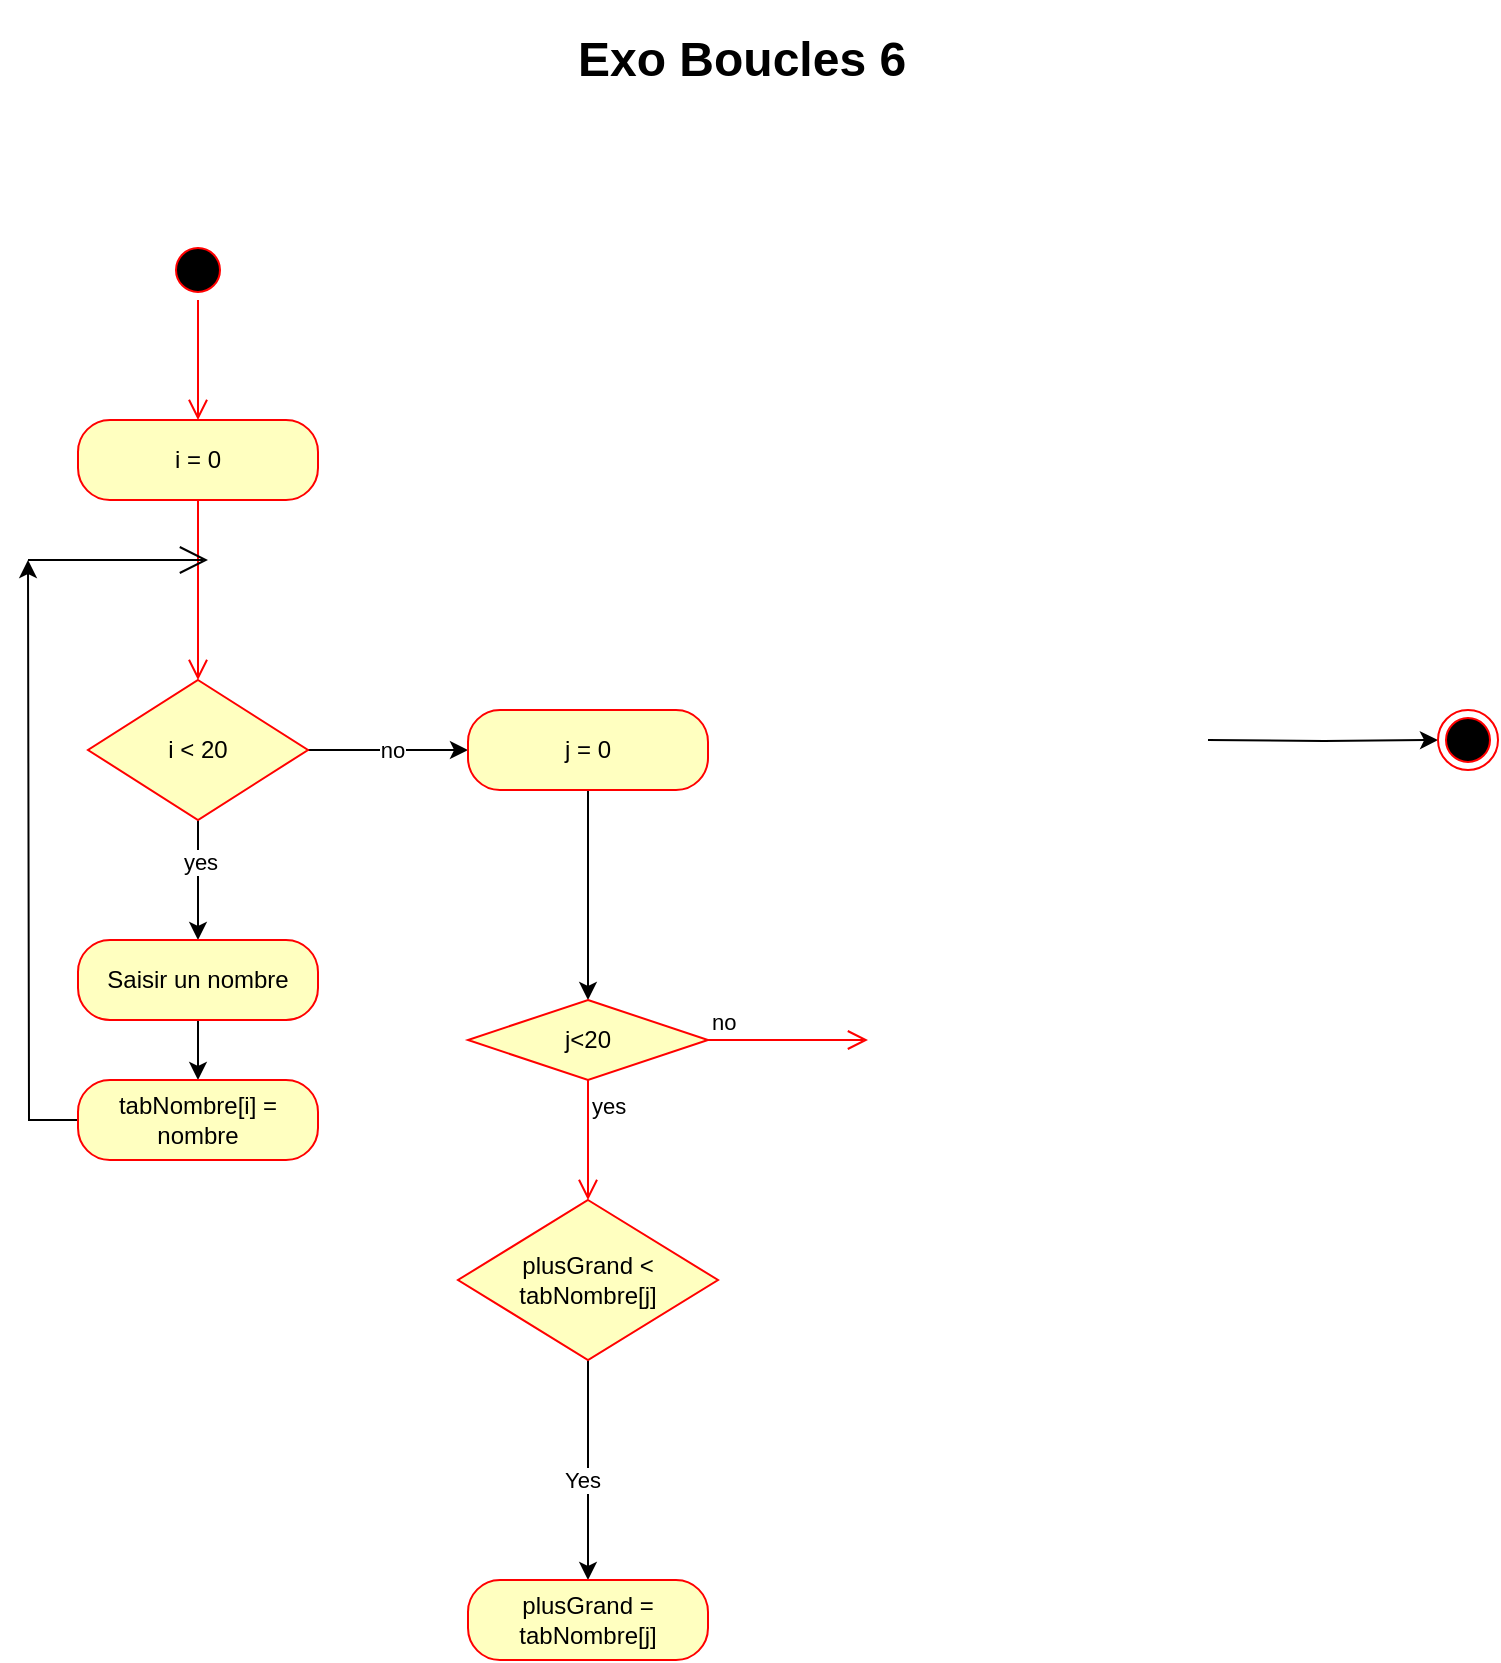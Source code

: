 <mxfile version="21.6.1" type="device">
  <diagram name="Page-1" id="HczYbfdQyJhawM9cD-nA">
    <mxGraphModel dx="1418" dy="828" grid="1" gridSize="10" guides="1" tooltips="1" connect="1" arrows="1" fold="1" page="1" pageScale="1" pageWidth="827" pageHeight="1169" math="0" shadow="0">
      <root>
        <mxCell id="0" />
        <mxCell id="1" parent="0" />
        <mxCell id="Eea6S4hzGm5I5zmDBsWW-1" value="&lt;h1&gt;Exo Boucles 6&lt;/h1&gt;" style="text;html=1;strokeColor=none;fillColor=none;spacing=5;spacingTop=-20;whiteSpace=wrap;overflow=hidden;rounded=0;" vertex="1" parent="1">
          <mxGeometry x="310" y="10" width="190" height="50" as="geometry" />
        </mxCell>
        <mxCell id="Eea6S4hzGm5I5zmDBsWW-2" value="" style="ellipse;html=1;shape=startState;fillColor=#000000;strokeColor=#ff0000;" vertex="1" parent="1">
          <mxGeometry x="110" y="120" width="30" height="30" as="geometry" />
        </mxCell>
        <mxCell id="Eea6S4hzGm5I5zmDBsWW-3" value="" style="edgeStyle=orthogonalEdgeStyle;html=1;verticalAlign=bottom;endArrow=open;endSize=8;strokeColor=#ff0000;rounded=0;" edge="1" source="Eea6S4hzGm5I5zmDBsWW-2" parent="1">
          <mxGeometry relative="1" as="geometry">
            <mxPoint x="125" y="210" as="targetPoint" />
          </mxGeometry>
        </mxCell>
        <mxCell id="Eea6S4hzGm5I5zmDBsWW-6" value="i = 0" style="rounded=1;whiteSpace=wrap;html=1;arcSize=40;fontColor=#000000;fillColor=#ffffc0;strokeColor=#ff0000;" vertex="1" parent="1">
          <mxGeometry x="65" y="210" width="120" height="40" as="geometry" />
        </mxCell>
        <mxCell id="Eea6S4hzGm5I5zmDBsWW-7" value="" style="edgeStyle=orthogonalEdgeStyle;html=1;verticalAlign=bottom;endArrow=open;endSize=8;strokeColor=#ff0000;rounded=0;" edge="1" source="Eea6S4hzGm5I5zmDBsWW-6" parent="1" target="Eea6S4hzGm5I5zmDBsWW-8">
          <mxGeometry relative="1" as="geometry">
            <mxPoint x="125" y="310" as="targetPoint" />
          </mxGeometry>
        </mxCell>
        <mxCell id="Eea6S4hzGm5I5zmDBsWW-10" style="edgeStyle=orthogonalEdgeStyle;rounded=0;orthogonalLoop=1;jettySize=auto;html=1;" edge="1" parent="1" source="Eea6S4hzGm5I5zmDBsWW-8" target="Eea6S4hzGm5I5zmDBsWW-11">
          <mxGeometry relative="1" as="geometry">
            <mxPoint x="125" y="490" as="targetPoint" />
          </mxGeometry>
        </mxCell>
        <mxCell id="Eea6S4hzGm5I5zmDBsWW-37" value="yes" style="edgeLabel;html=1;align=center;verticalAlign=middle;resizable=0;points=[];" vertex="1" connectable="0" parent="Eea6S4hzGm5I5zmDBsWW-10">
          <mxGeometry x="-0.3" y="1" relative="1" as="geometry">
            <mxPoint as="offset" />
          </mxGeometry>
        </mxCell>
        <mxCell id="Eea6S4hzGm5I5zmDBsWW-20" style="edgeStyle=orthogonalEdgeStyle;rounded=0;orthogonalLoop=1;jettySize=auto;html=1;" edge="1" parent="1" source="Eea6S4hzGm5I5zmDBsWW-8" target="Eea6S4hzGm5I5zmDBsWW-34">
          <mxGeometry relative="1" as="geometry">
            <mxPoint x="280" y="375" as="targetPoint" />
          </mxGeometry>
        </mxCell>
        <mxCell id="Eea6S4hzGm5I5zmDBsWW-36" value="no" style="edgeLabel;html=1;align=center;verticalAlign=middle;resizable=0;points=[];" vertex="1" connectable="0" parent="Eea6S4hzGm5I5zmDBsWW-20">
          <mxGeometry x="0.05" relative="1" as="geometry">
            <mxPoint as="offset" />
          </mxGeometry>
        </mxCell>
        <mxCell id="Eea6S4hzGm5I5zmDBsWW-8" value="i &amp;lt; 20" style="rhombus;whiteSpace=wrap;html=1;fontColor=#000000;fillColor=#ffffc0;strokeColor=#ff0000;" vertex="1" parent="1">
          <mxGeometry x="70" y="340" width="110" height="70" as="geometry" />
        </mxCell>
        <mxCell id="Eea6S4hzGm5I5zmDBsWW-30" style="edgeStyle=orthogonalEdgeStyle;rounded=0;orthogonalLoop=1;jettySize=auto;html=1;" edge="1" parent="1" source="Eea6S4hzGm5I5zmDBsWW-11" target="Eea6S4hzGm5I5zmDBsWW-31">
          <mxGeometry relative="1" as="geometry">
            <mxPoint x="125" y="560" as="targetPoint" />
          </mxGeometry>
        </mxCell>
        <mxCell id="Eea6S4hzGm5I5zmDBsWW-11" value="Saisir un nombre" style="rounded=1;whiteSpace=wrap;html=1;arcSize=40;fontColor=#000000;fillColor=#ffffc0;strokeColor=#ff0000;" vertex="1" parent="1">
          <mxGeometry x="65" y="470" width="120" height="40" as="geometry" />
        </mxCell>
        <mxCell id="Eea6S4hzGm5I5zmDBsWW-14" style="edgeStyle=orthogonalEdgeStyle;rounded=0;orthogonalLoop=1;jettySize=auto;html=1;" edge="1" parent="1" source="Eea6S4hzGm5I5zmDBsWW-13" target="Eea6S4hzGm5I5zmDBsWW-15">
          <mxGeometry relative="1" as="geometry">
            <mxPoint x="320" y="650" as="targetPoint" />
          </mxGeometry>
        </mxCell>
        <mxCell id="Eea6S4hzGm5I5zmDBsWW-16" value="Yes" style="edgeLabel;html=1;align=center;verticalAlign=middle;resizable=0;points=[];" vertex="1" connectable="0" parent="Eea6S4hzGm5I5zmDBsWW-14">
          <mxGeometry x="0.08" y="-3" relative="1" as="geometry">
            <mxPoint as="offset" />
          </mxGeometry>
        </mxCell>
        <mxCell id="Eea6S4hzGm5I5zmDBsWW-13" value="plusGrand &amp;lt; tabNombre[j]" style="rhombus;whiteSpace=wrap;html=1;fontColor=#000000;fillColor=#ffffc0;strokeColor=#ff0000;" vertex="1" parent="1">
          <mxGeometry x="255" y="600" width="130" height="80" as="geometry" />
        </mxCell>
        <mxCell id="Eea6S4hzGm5I5zmDBsWW-15" value="plusGrand = tabNombre[j]" style="rounded=1;whiteSpace=wrap;html=1;arcSize=40;fontColor=#000000;fillColor=#ffffc0;strokeColor=#ff0000;" vertex="1" parent="1">
          <mxGeometry x="260" y="790" width="120" height="40" as="geometry" />
        </mxCell>
        <mxCell id="Eea6S4hzGm5I5zmDBsWW-24" style="edgeStyle=orthogonalEdgeStyle;rounded=0;orthogonalLoop=1;jettySize=auto;html=1;" edge="1" parent="1" target="Eea6S4hzGm5I5zmDBsWW-25">
          <mxGeometry relative="1" as="geometry">
            <mxPoint x="760" y="370" as="targetPoint" />
            <mxPoint x="630" y="370" as="sourcePoint" />
          </mxGeometry>
        </mxCell>
        <mxCell id="Eea6S4hzGm5I5zmDBsWW-25" value="" style="ellipse;html=1;shape=endState;fillColor=#000000;strokeColor=#ff0000;" vertex="1" parent="1">
          <mxGeometry x="745" y="355" width="30" height="30" as="geometry" />
        </mxCell>
        <mxCell id="Eea6S4hzGm5I5zmDBsWW-32" style="edgeStyle=orthogonalEdgeStyle;rounded=0;orthogonalLoop=1;jettySize=auto;html=1;" edge="1" parent="1" source="Eea6S4hzGm5I5zmDBsWW-31">
          <mxGeometry relative="1" as="geometry">
            <mxPoint x="40" y="280" as="targetPoint" />
          </mxGeometry>
        </mxCell>
        <mxCell id="Eea6S4hzGm5I5zmDBsWW-31" value="tabNombre[i] = nombre" style="rounded=1;whiteSpace=wrap;html=1;arcSize=40;fontColor=#000000;fillColor=#ffffc0;strokeColor=#ff0000;" vertex="1" parent="1">
          <mxGeometry x="65" y="540" width="120" height="40" as="geometry" />
        </mxCell>
        <mxCell id="Eea6S4hzGm5I5zmDBsWW-33" value="" style="endArrow=open;endFill=1;endSize=12;html=1;rounded=0;" edge="1" parent="1">
          <mxGeometry width="160" relative="1" as="geometry">
            <mxPoint x="40" y="280" as="sourcePoint" />
            <mxPoint x="130" y="280" as="targetPoint" />
          </mxGeometry>
        </mxCell>
        <mxCell id="Eea6S4hzGm5I5zmDBsWW-35" style="edgeStyle=orthogonalEdgeStyle;rounded=0;orthogonalLoop=1;jettySize=auto;html=1;" edge="1" parent="1" source="Eea6S4hzGm5I5zmDBsWW-34">
          <mxGeometry relative="1" as="geometry">
            <mxPoint x="320" y="500" as="targetPoint" />
          </mxGeometry>
        </mxCell>
        <mxCell id="Eea6S4hzGm5I5zmDBsWW-34" value="j = 0" style="rounded=1;whiteSpace=wrap;html=1;arcSize=40;fontColor=#000000;fillColor=#ffffc0;strokeColor=#ff0000;" vertex="1" parent="1">
          <mxGeometry x="260" y="355" width="120" height="40" as="geometry" />
        </mxCell>
        <mxCell id="Eea6S4hzGm5I5zmDBsWW-40" value="j&amp;lt;20" style="rhombus;whiteSpace=wrap;html=1;fontColor=#000000;fillColor=#ffffc0;strokeColor=#ff0000;" vertex="1" parent="1">
          <mxGeometry x="260" y="500" width="120" height="40" as="geometry" />
        </mxCell>
        <mxCell id="Eea6S4hzGm5I5zmDBsWW-41" value="no" style="edgeStyle=orthogonalEdgeStyle;html=1;align=left;verticalAlign=bottom;endArrow=open;endSize=8;strokeColor=#ff0000;rounded=0;" edge="1" parent="1">
          <mxGeometry x="-1" relative="1" as="geometry">
            <mxPoint x="460" y="520" as="targetPoint" />
            <mxPoint x="380" y="520" as="sourcePoint" />
          </mxGeometry>
        </mxCell>
        <mxCell id="Eea6S4hzGm5I5zmDBsWW-42" value="yes" style="edgeStyle=orthogonalEdgeStyle;html=1;align=left;verticalAlign=top;endArrow=open;endSize=8;strokeColor=#ff0000;rounded=0;" edge="1" source="Eea6S4hzGm5I5zmDBsWW-40" parent="1">
          <mxGeometry x="-1" relative="1" as="geometry">
            <mxPoint x="320" y="600" as="targetPoint" />
          </mxGeometry>
        </mxCell>
      </root>
    </mxGraphModel>
  </diagram>
</mxfile>
